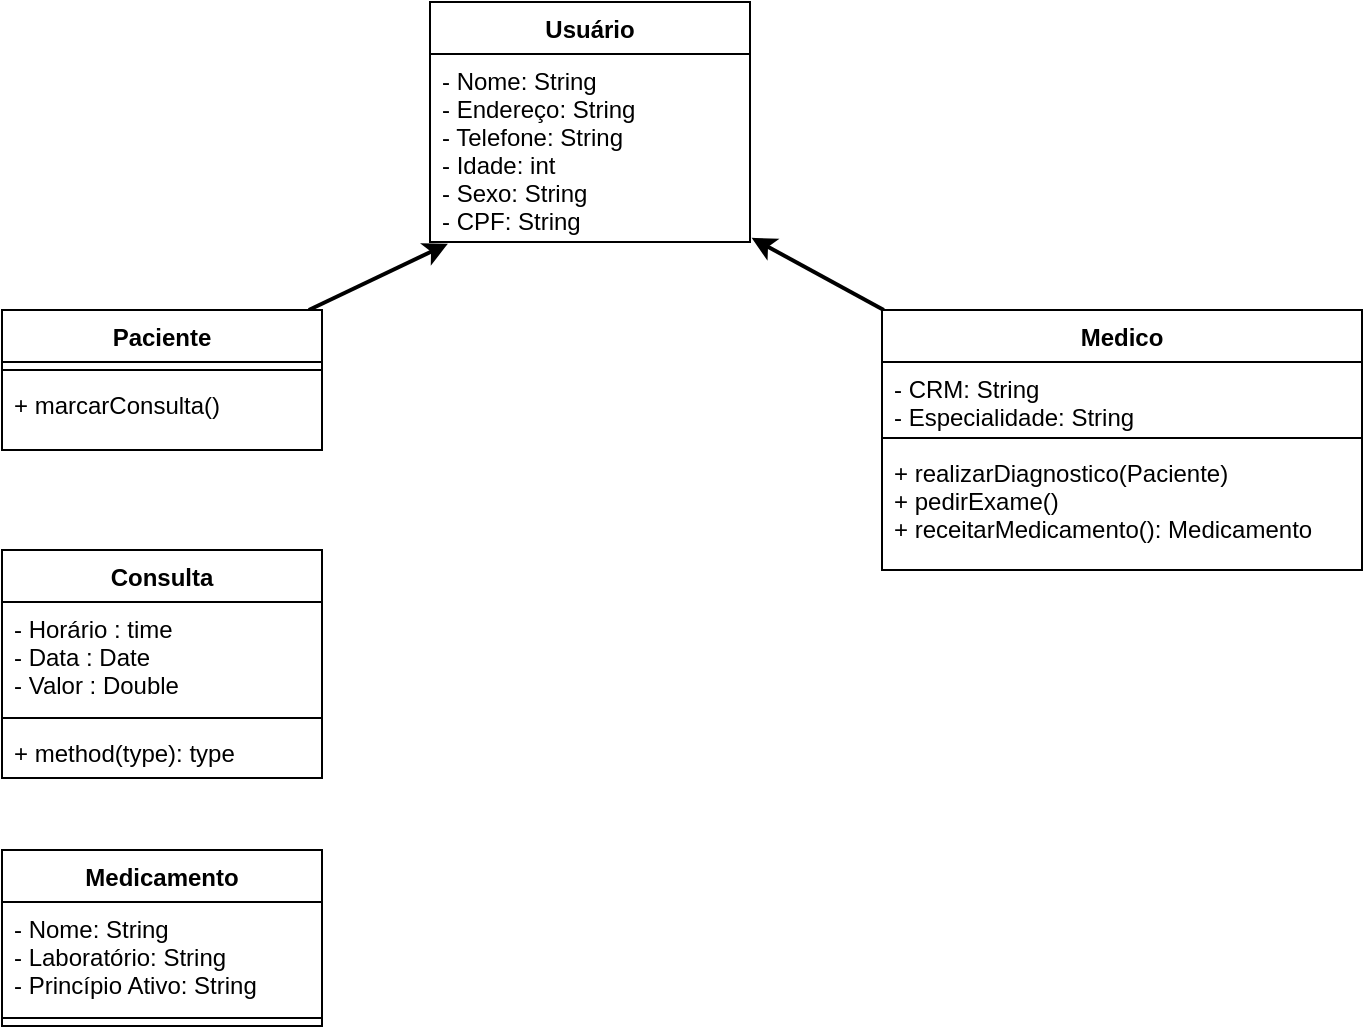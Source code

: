 <mxfile version="20.5.1" type="github">
  <diagram id="6OLs5ElEnDumfnwO7kk8" name="Página-1">
    <mxGraphModel dx="735" dy="678" grid="1" gridSize="10" guides="1" tooltips="1" connect="1" arrows="1" fold="1" page="1" pageScale="1" pageWidth="827" pageHeight="1169" math="0" shadow="0">
      <root>
        <mxCell id="0" />
        <mxCell id="1" parent="0" />
        <mxCell id="fov7g100w5kmryv_c-La-39" value="Usuário" style="swimlane;fontStyle=1;align=center;verticalAlign=top;childLayout=stackLayout;horizontal=1;startSize=26;horizontalStack=0;resizeParent=1;resizeParentMax=0;resizeLast=0;collapsible=1;marginBottom=0;strokeColor=#000000;" vertex="1" parent="1">
          <mxGeometry x="334" y="46" width="160" height="120" as="geometry" />
        </mxCell>
        <mxCell id="fov7g100w5kmryv_c-La-40" value="- Nome: String&#xa;- Endereço: String &#xa;- Telefone: String &#xa;- Idade: int&#xa;- Sexo: String &#xa;- CPF: String" style="text;strokeColor=none;fillColor=none;align=left;verticalAlign=top;spacingLeft=4;spacingRight=4;overflow=hidden;rotatable=0;points=[[0,0.5],[1,0.5]];portConstraint=eastwest;" vertex="1" parent="fov7g100w5kmryv_c-La-39">
          <mxGeometry y="26" width="160" height="94" as="geometry" />
        </mxCell>
        <mxCell id="fov7g100w5kmryv_c-La-63" style="edgeStyle=none;rounded=0;orthogonalLoop=1;jettySize=auto;html=1;entryX=0.056;entryY=1.009;entryDx=0;entryDy=0;entryPerimeter=0;strokeWidth=2;" edge="1" parent="1" source="fov7g100w5kmryv_c-La-49" target="fov7g100w5kmryv_c-La-40">
          <mxGeometry relative="1" as="geometry" />
        </mxCell>
        <mxCell id="fov7g100w5kmryv_c-La-49" value="Paciente" style="swimlane;fontStyle=1;align=center;verticalAlign=top;childLayout=stackLayout;horizontal=1;startSize=26;horizontalStack=0;resizeParent=1;resizeParentMax=0;resizeLast=0;collapsible=1;marginBottom=0;strokeColor=#000000;" vertex="1" parent="1">
          <mxGeometry x="120" y="200" width="160" height="70" as="geometry" />
        </mxCell>
        <mxCell id="fov7g100w5kmryv_c-La-51" value="" style="line;strokeWidth=1;fillColor=none;align=left;verticalAlign=middle;spacingTop=-1;spacingLeft=3;spacingRight=3;rotatable=0;labelPosition=right;points=[];portConstraint=eastwest;strokeColor=inherit;" vertex="1" parent="fov7g100w5kmryv_c-La-49">
          <mxGeometry y="26" width="160" height="8" as="geometry" />
        </mxCell>
        <mxCell id="fov7g100w5kmryv_c-La-52" value="+ marcarConsulta()" style="text;strokeColor=none;fillColor=none;align=left;verticalAlign=top;spacingLeft=4;spacingRight=4;overflow=hidden;rotatable=0;points=[[0,0.5],[1,0.5]];portConstraint=eastwest;" vertex="1" parent="fov7g100w5kmryv_c-La-49">
          <mxGeometry y="34" width="160" height="36" as="geometry" />
        </mxCell>
        <mxCell id="fov7g100w5kmryv_c-La-64" style="edgeStyle=none;rounded=0;orthogonalLoop=1;jettySize=auto;html=1;entryX=1.005;entryY=0.978;entryDx=0;entryDy=0;entryPerimeter=0;strokeWidth=2;" edge="1" parent="1" source="fov7g100w5kmryv_c-La-56" target="fov7g100w5kmryv_c-La-40">
          <mxGeometry relative="1" as="geometry" />
        </mxCell>
        <mxCell id="fov7g100w5kmryv_c-La-56" value="Medico" style="swimlane;fontStyle=1;align=center;verticalAlign=top;childLayout=stackLayout;horizontal=1;startSize=26;horizontalStack=0;resizeParent=1;resizeParentMax=0;resizeLast=0;collapsible=1;marginBottom=0;strokeColor=#000000;" vertex="1" parent="1">
          <mxGeometry x="560" y="200" width="240" height="130" as="geometry" />
        </mxCell>
        <mxCell id="fov7g100w5kmryv_c-La-62" value="- CRM: String&#xa;- Especialidade: String&#xa;" style="text;strokeColor=none;fillColor=none;align=left;verticalAlign=top;spacingLeft=4;spacingRight=4;overflow=hidden;rotatable=0;points=[[0,0.5],[1,0.5]];portConstraint=eastwest;" vertex="1" parent="fov7g100w5kmryv_c-La-56">
          <mxGeometry y="26" width="240" height="34" as="geometry" />
        </mxCell>
        <mxCell id="fov7g100w5kmryv_c-La-57" value="" style="line;strokeWidth=1;fillColor=none;align=left;verticalAlign=middle;spacingTop=-1;spacingLeft=3;spacingRight=3;rotatable=0;labelPosition=right;points=[];portConstraint=eastwest;strokeColor=inherit;" vertex="1" parent="fov7g100w5kmryv_c-La-56">
          <mxGeometry y="60" width="240" height="8" as="geometry" />
        </mxCell>
        <mxCell id="fov7g100w5kmryv_c-La-58" value="+ realizarDiagnostico(Paciente)&#xa;+ pedirExame()&#xa;+ receitarMedicamento(): Medicamento" style="text;strokeColor=none;fillColor=none;align=left;verticalAlign=top;spacingLeft=4;spacingRight=4;overflow=hidden;rotatable=0;points=[[0,0.5],[1,0.5]];portConstraint=eastwest;" vertex="1" parent="fov7g100w5kmryv_c-La-56">
          <mxGeometry y="68" width="240" height="62" as="geometry" />
        </mxCell>
        <mxCell id="fov7g100w5kmryv_c-La-65" value="Consulta" style="swimlane;fontStyle=1;align=center;verticalAlign=top;childLayout=stackLayout;horizontal=1;startSize=26;horizontalStack=0;resizeParent=1;resizeParentMax=0;resizeLast=0;collapsible=1;marginBottom=0;strokeColor=#000000;" vertex="1" parent="1">
          <mxGeometry x="120" y="320" width="160" height="114" as="geometry" />
        </mxCell>
        <mxCell id="fov7g100w5kmryv_c-La-66" value="- Horário : time&#xa;- Data : Date&#xa;- Valor : Double" style="text;strokeColor=none;fillColor=none;align=left;verticalAlign=top;spacingLeft=4;spacingRight=4;overflow=hidden;rotatable=0;points=[[0,0.5],[1,0.5]];portConstraint=eastwest;" vertex="1" parent="fov7g100w5kmryv_c-La-65">
          <mxGeometry y="26" width="160" height="54" as="geometry" />
        </mxCell>
        <mxCell id="fov7g100w5kmryv_c-La-67" value="" style="line;strokeWidth=1;fillColor=none;align=left;verticalAlign=middle;spacingTop=-1;spacingLeft=3;spacingRight=3;rotatable=0;labelPosition=right;points=[];portConstraint=eastwest;strokeColor=inherit;" vertex="1" parent="fov7g100w5kmryv_c-La-65">
          <mxGeometry y="80" width="160" height="8" as="geometry" />
        </mxCell>
        <mxCell id="fov7g100w5kmryv_c-La-68" value="+ method(type): type" style="text;strokeColor=none;fillColor=none;align=left;verticalAlign=top;spacingLeft=4;spacingRight=4;overflow=hidden;rotatable=0;points=[[0,0.5],[1,0.5]];portConstraint=eastwest;" vertex="1" parent="fov7g100w5kmryv_c-La-65">
          <mxGeometry y="88" width="160" height="26" as="geometry" />
        </mxCell>
        <mxCell id="fov7g100w5kmryv_c-La-73" value="Medicamento" style="swimlane;fontStyle=1;align=center;verticalAlign=top;childLayout=stackLayout;horizontal=1;startSize=26;horizontalStack=0;resizeParent=1;resizeParentMax=0;resizeLast=0;collapsible=1;marginBottom=0;strokeColor=#000000;" vertex="1" parent="1">
          <mxGeometry x="120" y="470" width="160" height="88" as="geometry" />
        </mxCell>
        <mxCell id="fov7g100w5kmryv_c-La-74" value="- Nome: String &#xa;- Laboratório: String &#xa;- Princípio Ativo: String" style="text;strokeColor=none;fillColor=none;align=left;verticalAlign=top;spacingLeft=4;spacingRight=4;overflow=hidden;rotatable=0;points=[[0,0.5],[1,0.5]];portConstraint=eastwest;" vertex="1" parent="fov7g100w5kmryv_c-La-73">
          <mxGeometry y="26" width="160" height="54" as="geometry" />
        </mxCell>
        <mxCell id="fov7g100w5kmryv_c-La-75" value="" style="line;strokeWidth=1;fillColor=none;align=left;verticalAlign=middle;spacingTop=-1;spacingLeft=3;spacingRight=3;rotatable=0;labelPosition=right;points=[];portConstraint=eastwest;strokeColor=inherit;" vertex="1" parent="fov7g100w5kmryv_c-La-73">
          <mxGeometry y="80" width="160" height="8" as="geometry" />
        </mxCell>
      </root>
    </mxGraphModel>
  </diagram>
</mxfile>
